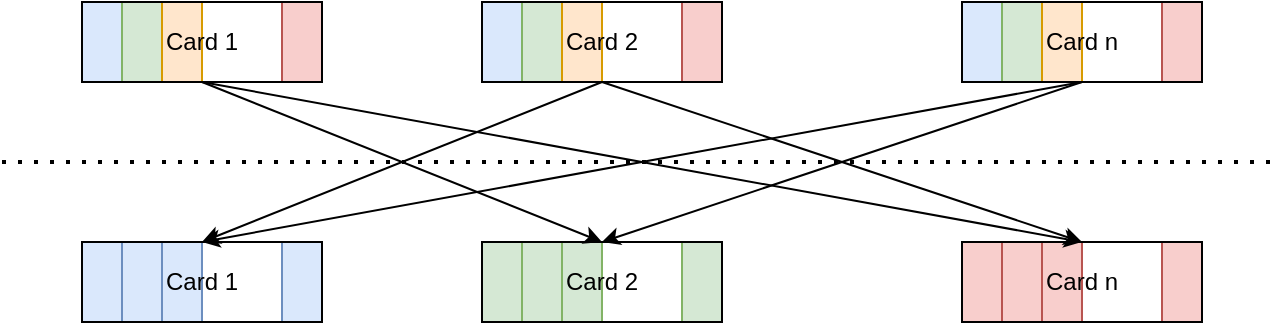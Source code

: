 <mxfile version="21.0.2" type="github">
  <diagram name="Page-1" id="GqM_GtEpAZezMYEgQ5xa">
    <mxGraphModel dx="954" dy="559" grid="1" gridSize="10" guides="1" tooltips="1" connect="1" arrows="1" fold="1" page="1" pageScale="1" pageWidth="850" pageHeight="1100" math="0" shadow="0">
      <root>
        <mxCell id="0" />
        <mxCell id="1" parent="0" />
        <mxCell id="keDTnLgS_OwcRACG__t4-4" value="" style="rounded=0;whiteSpace=wrap;html=1;fillColor=#dae8fc;strokeColor=#6c8ebf;" parent="1" vertex="1">
          <mxGeometry x="80" y="120" width="20" height="40" as="geometry" />
        </mxCell>
        <mxCell id="keDTnLgS_OwcRACG__t4-5" value="" style="rounded=0;whiteSpace=wrap;html=1;fillColor=#d5e8d4;strokeColor=#82b366;" parent="1" vertex="1">
          <mxGeometry x="100" y="120" width="20" height="40" as="geometry" />
        </mxCell>
        <mxCell id="keDTnLgS_OwcRACG__t4-6" value="" style="rounded=0;whiteSpace=wrap;html=1;fillColor=#ffe6cc;strokeColor=#d79b00;" parent="1" vertex="1">
          <mxGeometry x="120" y="120" width="20" height="40" as="geometry" />
        </mxCell>
        <mxCell id="keDTnLgS_OwcRACG__t4-8" value="" style="rounded=0;whiteSpace=wrap;html=1;fillColor=#f8cecc;strokeColor=#b85450;" parent="1" vertex="1">
          <mxGeometry x="180" y="120" width="20" height="40" as="geometry" />
        </mxCell>
        <mxCell id="keDTnLgS_OwcRACG__t4-10" value="" style="rounded=0;whiteSpace=wrap;html=1;fillColor=#dae8fc;strokeColor=#6c8ebf;" parent="1" vertex="1">
          <mxGeometry x="280" y="120" width="20" height="40" as="geometry" />
        </mxCell>
        <mxCell id="keDTnLgS_OwcRACG__t4-11" value="" style="rounded=0;whiteSpace=wrap;html=1;fillColor=#d5e8d4;strokeColor=#82b366;" parent="1" vertex="1">
          <mxGeometry x="300" y="120" width="20" height="40" as="geometry" />
        </mxCell>
        <mxCell id="keDTnLgS_OwcRACG__t4-12" value="" style="rounded=0;whiteSpace=wrap;html=1;fillColor=#ffe6cc;strokeColor=#d79b00;" parent="1" vertex="1">
          <mxGeometry x="320" y="120" width="20" height="40" as="geometry" />
        </mxCell>
        <mxCell id="keDTnLgS_OwcRACG__t4-13" value="" style="rounded=0;whiteSpace=wrap;html=1;fillColor=#f8cecc;strokeColor=#b85450;" parent="1" vertex="1">
          <mxGeometry x="380" y="120" width="20" height="40" as="geometry" />
        </mxCell>
        <mxCell id="keDTnLgS_OwcRACG__t4-15" value="" style="rounded=0;whiteSpace=wrap;html=1;fillColor=#dae8fc;strokeColor=#6c8ebf;" parent="1" vertex="1">
          <mxGeometry x="520" y="120" width="20" height="40" as="geometry" />
        </mxCell>
        <mxCell id="keDTnLgS_OwcRACG__t4-16" value="" style="rounded=0;whiteSpace=wrap;html=1;fillColor=#d5e8d4;strokeColor=#82b366;" parent="1" vertex="1">
          <mxGeometry x="540" y="120" width="20" height="40" as="geometry" />
        </mxCell>
        <mxCell id="keDTnLgS_OwcRACG__t4-17" value="" style="rounded=0;whiteSpace=wrap;html=1;fillColor=#ffe6cc;strokeColor=#d79b00;" parent="1" vertex="1">
          <mxGeometry x="560" y="120" width="20" height="40" as="geometry" />
        </mxCell>
        <mxCell id="keDTnLgS_OwcRACG__t4-18" value="" style="rounded=0;whiteSpace=wrap;html=1;fillColor=#f8cecc;strokeColor=#b85450;" parent="1" vertex="1">
          <mxGeometry x="620" y="120" width="20" height="40" as="geometry" />
        </mxCell>
        <mxCell id="keDTnLgS_OwcRACG__t4-7" value="Card 1" style="rounded=0;whiteSpace=wrap;html=1;fillColor=none;" parent="1" vertex="1">
          <mxGeometry x="80" y="120" width="120" height="40" as="geometry" />
        </mxCell>
        <mxCell id="keDTnLgS_OwcRACG__t4-9" value="Card 2" style="rounded=0;whiteSpace=wrap;html=1;fillColor=none;" parent="1" vertex="1">
          <mxGeometry x="280" y="120" width="120" height="40" as="geometry" />
        </mxCell>
        <mxCell id="keDTnLgS_OwcRACG__t4-14" value="Card n" style="rounded=0;whiteSpace=wrap;html=1;fillColor=none;" parent="1" vertex="1">
          <mxGeometry x="520" y="120" width="120" height="40" as="geometry" />
        </mxCell>
        <mxCell id="V1a2tWrJ-6fX1USO5qKv-2" value="" style="rounded=0;whiteSpace=wrap;html=1;fillColor=#dae8fc;strokeColor=#6c8ebf;" vertex="1" parent="1">
          <mxGeometry x="80" y="240" width="20" height="40" as="geometry" />
        </mxCell>
        <mxCell id="V1a2tWrJ-6fX1USO5qKv-3" value="" style="rounded=0;whiteSpace=wrap;html=1;fillColor=#dae8fc;strokeColor=#6c8ebf;" vertex="1" parent="1">
          <mxGeometry x="100" y="240" width="20" height="40" as="geometry" />
        </mxCell>
        <mxCell id="V1a2tWrJ-6fX1USO5qKv-4" value="" style="rounded=0;whiteSpace=wrap;html=1;fillColor=#dae8fc;strokeColor=#6c8ebf;" vertex="1" parent="1">
          <mxGeometry x="120" y="240" width="20" height="40" as="geometry" />
        </mxCell>
        <mxCell id="V1a2tWrJ-6fX1USO5qKv-5" value="" style="rounded=0;whiteSpace=wrap;html=1;fillColor=#dae8fc;strokeColor=#6c8ebf;" vertex="1" parent="1">
          <mxGeometry x="180" y="240" width="20" height="40" as="geometry" />
        </mxCell>
        <mxCell id="V1a2tWrJ-6fX1USO5qKv-6" value="" style="rounded=0;whiteSpace=wrap;html=1;fillColor=#d5e8d4;strokeColor=#82b366;" vertex="1" parent="1">
          <mxGeometry x="280" y="240" width="20" height="40" as="geometry" />
        </mxCell>
        <mxCell id="V1a2tWrJ-6fX1USO5qKv-7" value="" style="rounded=0;whiteSpace=wrap;html=1;fillColor=#d5e8d4;strokeColor=#82b366;" vertex="1" parent="1">
          <mxGeometry x="300" y="240" width="20" height="40" as="geometry" />
        </mxCell>
        <mxCell id="V1a2tWrJ-6fX1USO5qKv-8" value="" style="rounded=0;whiteSpace=wrap;html=1;fillColor=#d5e8d4;strokeColor=#82b366;" vertex="1" parent="1">
          <mxGeometry x="320" y="240" width="20" height="40" as="geometry" />
        </mxCell>
        <mxCell id="V1a2tWrJ-6fX1USO5qKv-9" value="" style="rounded=0;whiteSpace=wrap;html=1;fillColor=#d5e8d4;strokeColor=#82b366;" vertex="1" parent="1">
          <mxGeometry x="380" y="240" width="20" height="40" as="geometry" />
        </mxCell>
        <mxCell id="V1a2tWrJ-6fX1USO5qKv-10" value="" style="rounded=0;whiteSpace=wrap;html=1;fillColor=#f8cecc;strokeColor=#b85450;" vertex="1" parent="1">
          <mxGeometry x="520" y="240" width="20" height="40" as="geometry" />
        </mxCell>
        <mxCell id="V1a2tWrJ-6fX1USO5qKv-11" value="" style="rounded=0;whiteSpace=wrap;html=1;fillColor=#f8cecc;strokeColor=#b85450;" vertex="1" parent="1">
          <mxGeometry x="540" y="240" width="20" height="40" as="geometry" />
        </mxCell>
        <mxCell id="V1a2tWrJ-6fX1USO5qKv-12" value="" style="rounded=0;whiteSpace=wrap;html=1;fillColor=#f8cecc;strokeColor=#b85450;" vertex="1" parent="1">
          <mxGeometry x="560" y="240" width="20" height="40" as="geometry" />
        </mxCell>
        <mxCell id="V1a2tWrJ-6fX1USO5qKv-13" value="" style="rounded=0;whiteSpace=wrap;html=1;fillColor=#f8cecc;strokeColor=#b85450;" vertex="1" parent="1">
          <mxGeometry x="620" y="240" width="20" height="40" as="geometry" />
        </mxCell>
        <mxCell id="V1a2tWrJ-6fX1USO5qKv-14" value="Card 1" style="rounded=0;whiteSpace=wrap;html=1;fillColor=none;" vertex="1" parent="1">
          <mxGeometry x="80" y="240" width="120" height="40" as="geometry" />
        </mxCell>
        <mxCell id="V1a2tWrJ-6fX1USO5qKv-15" value="Card 2" style="rounded=0;whiteSpace=wrap;html=1;fillColor=none;" vertex="1" parent="1">
          <mxGeometry x="280" y="240" width="120" height="40" as="geometry" />
        </mxCell>
        <mxCell id="V1a2tWrJ-6fX1USO5qKv-16" value="Card n" style="rounded=0;whiteSpace=wrap;html=1;fillColor=none;" vertex="1" parent="1">
          <mxGeometry x="520" y="240" width="120" height="40" as="geometry" />
        </mxCell>
        <mxCell id="V1a2tWrJ-6fX1USO5qKv-17" value="" style="endArrow=none;dashed=1;html=1;dashPattern=1 3;strokeWidth=2;rounded=0;" edge="1" parent="1">
          <mxGeometry width="50" height="50" relative="1" as="geometry">
            <mxPoint x="40" y="200" as="sourcePoint" />
            <mxPoint x="680" y="200" as="targetPoint" />
          </mxGeometry>
        </mxCell>
        <mxCell id="V1a2tWrJ-6fX1USO5qKv-18" value="" style="endArrow=classic;html=1;rounded=0;exitX=0.5;exitY=1;exitDx=0;exitDy=0;" edge="1" parent="1" source="keDTnLgS_OwcRACG__t4-7">
          <mxGeometry width="50" height="50" relative="1" as="geometry">
            <mxPoint x="380" y="330" as="sourcePoint" />
            <mxPoint x="340" y="240" as="targetPoint" />
          </mxGeometry>
        </mxCell>
        <mxCell id="V1a2tWrJ-6fX1USO5qKv-19" value="" style="endArrow=classic;html=1;rounded=0;exitX=0.5;exitY=1;exitDx=0;exitDy=0;entryX=0.5;entryY=0;entryDx=0;entryDy=0;" edge="1" parent="1" source="keDTnLgS_OwcRACG__t4-7" target="V1a2tWrJ-6fX1USO5qKv-16">
          <mxGeometry width="50" height="50" relative="1" as="geometry">
            <mxPoint x="150" y="170" as="sourcePoint" />
            <mxPoint x="350" y="250" as="targetPoint" />
          </mxGeometry>
        </mxCell>
        <mxCell id="V1a2tWrJ-6fX1USO5qKv-20" value="" style="endArrow=classic;html=1;rounded=0;entryX=0.5;entryY=0;entryDx=0;entryDy=0;exitX=0.5;exitY=1;exitDx=0;exitDy=0;" edge="1" parent="1" source="keDTnLgS_OwcRACG__t4-9" target="V1a2tWrJ-6fX1USO5qKv-14">
          <mxGeometry width="50" height="50" relative="1" as="geometry">
            <mxPoint x="150" y="170" as="sourcePoint" />
            <mxPoint x="350" y="250" as="targetPoint" />
          </mxGeometry>
        </mxCell>
        <mxCell id="V1a2tWrJ-6fX1USO5qKv-21" value="" style="endArrow=classic;html=1;rounded=0;entryX=0.5;entryY=0;entryDx=0;entryDy=0;exitX=0.5;exitY=1;exitDx=0;exitDy=0;" edge="1" parent="1" source="keDTnLgS_OwcRACG__t4-14" target="V1a2tWrJ-6fX1USO5qKv-14">
          <mxGeometry width="50" height="50" relative="1" as="geometry">
            <mxPoint x="350" y="170" as="sourcePoint" />
            <mxPoint x="150" y="250" as="targetPoint" />
          </mxGeometry>
        </mxCell>
        <mxCell id="V1a2tWrJ-6fX1USO5qKv-22" value="" style="endArrow=classic;html=1;rounded=0;entryX=0.5;entryY=0;entryDx=0;entryDy=0;exitX=0.5;exitY=1;exitDx=0;exitDy=0;" edge="1" parent="1" source="keDTnLgS_OwcRACG__t4-9" target="V1a2tWrJ-6fX1USO5qKv-16">
          <mxGeometry width="50" height="50" relative="1" as="geometry">
            <mxPoint x="360" y="180" as="sourcePoint" />
            <mxPoint x="160" y="260" as="targetPoint" />
          </mxGeometry>
        </mxCell>
        <mxCell id="V1a2tWrJ-6fX1USO5qKv-23" value="" style="endArrow=classic;html=1;rounded=0;entryX=0.5;entryY=0;entryDx=0;entryDy=0;exitX=0.5;exitY=1;exitDx=0;exitDy=0;" edge="1" parent="1" source="keDTnLgS_OwcRACG__t4-14" target="V1a2tWrJ-6fX1USO5qKv-15">
          <mxGeometry width="50" height="50" relative="1" as="geometry">
            <mxPoint x="370" y="190" as="sourcePoint" />
            <mxPoint x="170" y="270" as="targetPoint" />
          </mxGeometry>
        </mxCell>
      </root>
    </mxGraphModel>
  </diagram>
</mxfile>
